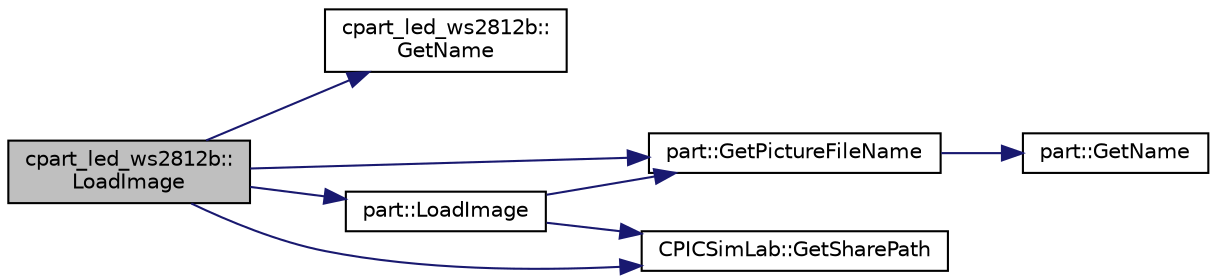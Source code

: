 digraph "cpart_led_ws2812b::LoadImage"
{
 // LATEX_PDF_SIZE
  edge [fontname="Helvetica",fontsize="10",labelfontname="Helvetica",labelfontsize="10"];
  node [fontname="Helvetica",fontsize="10",shape=record];
  rankdir="LR";
  Node1 [label="cpart_led_ws2812b::\lLoadImage",height=0.2,width=0.4,color="black", fillcolor="grey75", style="filled", fontcolor="black",tooltip="Load Part Image."];
  Node1 -> Node2 [color="midnightblue",fontsize="10",style="solid",fontname="Helvetica"];
  Node2 [label="cpart_led_ws2812b::\lGetName",height=0.2,width=0.4,color="black", fillcolor="white", style="filled",URL="$classcpart__led__ws2812b.html#adb2c586d4437b9589a972fade7bb049c",tooltip="Return the name of part."];
  Node1 -> Node3 [color="midnightblue",fontsize="10",style="solid",fontname="Helvetica"];
  Node3 [label="part::GetPictureFileName",height=0.2,width=0.4,color="black", fillcolor="white", style="filled",URL="$classpart.html#acb4a5752560f9b0c399e7e8b2807bea3",tooltip="Return the filename of part picture."];
  Node3 -> Node4 [color="midnightblue",fontsize="10",style="solid",fontname="Helvetica"];
  Node4 [label="part::GetName",height=0.2,width=0.4,color="black", fillcolor="white", style="filled",URL="$classpart.html#acb5b16ba752183d4933d703279c8347a",tooltip="Return the name of part."];
  Node1 -> Node5 [color="midnightblue",fontsize="10",style="solid",fontname="Helvetica"];
  Node5 [label="CPICSimLab::GetSharePath",height=0.2,width=0.4,color="black", fillcolor="white", style="filled",URL="$class_c_p_i_c_sim_lab.html#a108bb3e8dc99a955b2a7b98f76fedf69",tooltip="Get the file path of resources."];
  Node1 -> Node6 [color="midnightblue",fontsize="10",style="solid",fontname="Helvetica"];
  Node6 [label="part::LoadImage",height=0.2,width=0.4,color="black", fillcolor="white", style="filled",URL="$classpart.html#a564a0462822da413d466a83d28e967df",tooltip="Load Part Image."];
  Node6 -> Node3 [color="midnightblue",fontsize="10",style="solid",fontname="Helvetica"];
  Node6 -> Node5 [color="midnightblue",fontsize="10",style="solid",fontname="Helvetica"];
}
